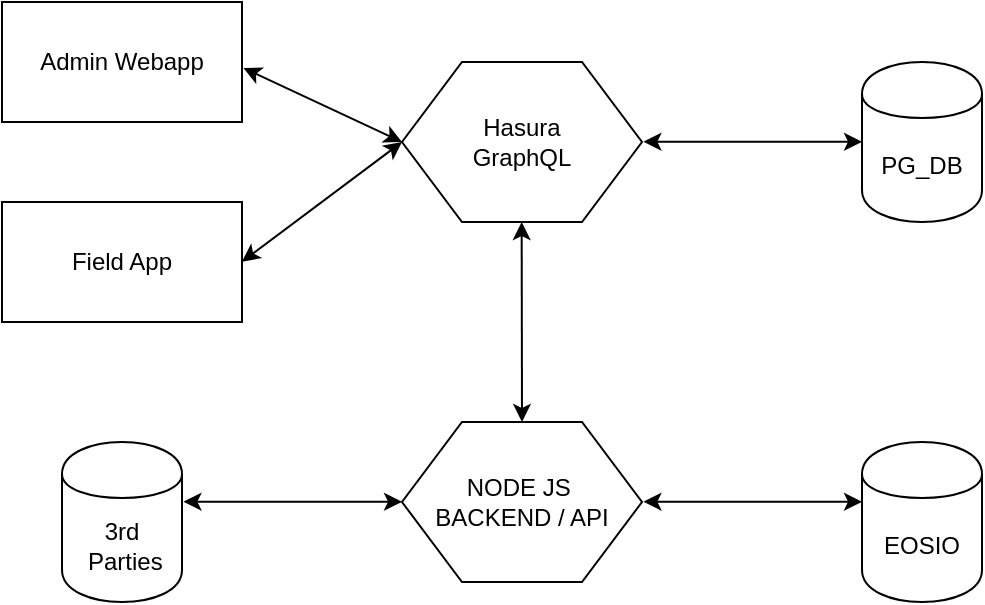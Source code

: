 <mxfile version="13.11.0" type="device"><diagram id="TOqiwn0cVwBRq3fqnGyG" name="Page-1"><mxGraphModel dx="1115" dy="592" grid="1" gridSize="10" guides="1" tooltips="1" connect="1" arrows="1" fold="1" page="1" pageScale="1" pageWidth="850" pageHeight="1100" math="0" shadow="0"><root><mxCell id="0"/><mxCell id="1" parent="0"/><mxCell id="CNGjLFoOZslHkPrbMqrC-2" value="PG_DB" style="shape=cylinder;whiteSpace=wrap;html=1;boundedLbl=1;backgroundOutline=1;" parent="1" vertex="1"><mxGeometry x="470" y="210" width="60" height="80" as="geometry"/></mxCell><mxCell id="CNGjLFoOZslHkPrbMqrC-3" value="EOSIO" style="shape=cylinder;whiteSpace=wrap;html=1;boundedLbl=1;backgroundOutline=1;" parent="1" vertex="1"><mxGeometry x="470" y="400" width="60" height="80" as="geometry"/></mxCell><mxCell id="CNGjLFoOZslHkPrbMqrC-4" value="NODE JS&amp;nbsp;&lt;br&gt;BACKEND / API" style="shape=hexagon;perimeter=hexagonPerimeter2;whiteSpace=wrap;html=1;" parent="1" vertex="1"><mxGeometry x="240" y="390" width="120" height="80" as="geometry"/></mxCell><mxCell id="CNGjLFoOZslHkPrbMqrC-5" value="Hasura&lt;br&gt;GraphQL" style="shape=hexagon;perimeter=hexagonPerimeter2;whiteSpace=wrap;html=1;" parent="1" vertex="1"><mxGeometry x="240" y="210" width="120" height="80" as="geometry"/></mxCell><mxCell id="CNGjLFoOZslHkPrbMqrC-6" value="Admin Webapp" style="rounded=0;whiteSpace=wrap;html=1;" parent="1" vertex="1"><mxGeometry x="40" y="180" width="120" height="60" as="geometry"/></mxCell><mxCell id="CNGjLFoOZslHkPrbMqrC-7" value="Field App" style="rounded=0;whiteSpace=wrap;html=1;" parent="1" vertex="1"><mxGeometry x="40" y="280" width="120" height="60" as="geometry"/></mxCell><mxCell id="6iz6uIjMC0NMBhZU-kww-1" value="3rd&lt;br&gt;&amp;nbsp;Parties" style="shape=cylinder;whiteSpace=wrap;html=1;boundedLbl=1;backgroundOutline=1;" parent="1" vertex="1"><mxGeometry x="70" y="400" width="60" height="80" as="geometry"/></mxCell><mxCell id="whtA36CNjycB2lJbZ-Ul-2" value="" style="endArrow=classic;startArrow=classic;html=1;exitX=1.006;exitY=0.55;exitDx=0;exitDy=0;exitPerimeter=0;entryX=0;entryY=0.5;entryDx=0;entryDy=0;" edge="1" parent="1" source="CNGjLFoOZslHkPrbMqrC-6" target="CNGjLFoOZslHkPrbMqrC-5"><mxGeometry width="50" height="50" relative="1" as="geometry"><mxPoint x="150" y="270" as="sourcePoint"/><mxPoint x="200" y="220" as="targetPoint"/></mxGeometry></mxCell><mxCell id="whtA36CNjycB2lJbZ-Ul-3" value="" style="endArrow=classic;startArrow=classic;html=1;exitX=1.006;exitY=0.55;exitDx=0;exitDy=0;exitPerimeter=0;" edge="1" parent="1"><mxGeometry width="50" height="50" relative="1" as="geometry"><mxPoint x="160.0" y="309.83" as="sourcePoint"/><mxPoint x="240" y="250" as="targetPoint"/></mxGeometry></mxCell><mxCell id="whtA36CNjycB2lJbZ-Ul-5" value="" style="endArrow=classic;startArrow=classic;html=1;exitX=1.006;exitY=0.55;exitDx=0;exitDy=0;exitPerimeter=0;entryX=0.25;entryY=0.038;entryDx=0;entryDy=0;entryPerimeter=0;" edge="1" parent="1"><mxGeometry width="50" height="50" relative="1" as="geometry"><mxPoint x="360.72" y="249.83" as="sourcePoint"/><mxPoint x="470" y="249.87" as="targetPoint"/></mxGeometry></mxCell><mxCell id="whtA36CNjycB2lJbZ-Ul-6" value="" style="endArrow=classic;startArrow=classic;html=1;exitX=1.006;exitY=0.55;exitDx=0;exitDy=0;exitPerimeter=0;entryX=0.25;entryY=0.038;entryDx=0;entryDy=0;entryPerimeter=0;" edge="1" parent="1"><mxGeometry width="50" height="50" relative="1" as="geometry"><mxPoint x="360.72" y="429.83" as="sourcePoint"/><mxPoint x="470" y="429.87" as="targetPoint"/></mxGeometry></mxCell><mxCell id="whtA36CNjycB2lJbZ-Ul-7" value="" style="endArrow=classic;startArrow=classic;html=1;exitX=1.006;exitY=0.55;exitDx=0;exitDy=0;exitPerimeter=0;entryX=0.25;entryY=0.038;entryDx=0;entryDy=0;entryPerimeter=0;" edge="1" parent="1"><mxGeometry width="50" height="50" relative="1" as="geometry"><mxPoint x="130.72" y="429.83" as="sourcePoint"/><mxPoint x="240" y="429.87" as="targetPoint"/></mxGeometry></mxCell><mxCell id="whtA36CNjycB2lJbZ-Ul-8" value="" style="endArrow=classic;startArrow=classic;html=1;exitX=1.006;exitY=0.55;exitDx=0;exitDy=0;exitPerimeter=0;entryX=0.5;entryY=0;entryDx=0;entryDy=0;" edge="1" parent="1" target="CNGjLFoOZslHkPrbMqrC-4"><mxGeometry width="50" height="50" relative="1" as="geometry"><mxPoint x="299.83" y="290.0" as="sourcePoint"/><mxPoint x="300.11" y="380.17" as="targetPoint"/></mxGeometry></mxCell></root></mxGraphModel></diagram></mxfile>